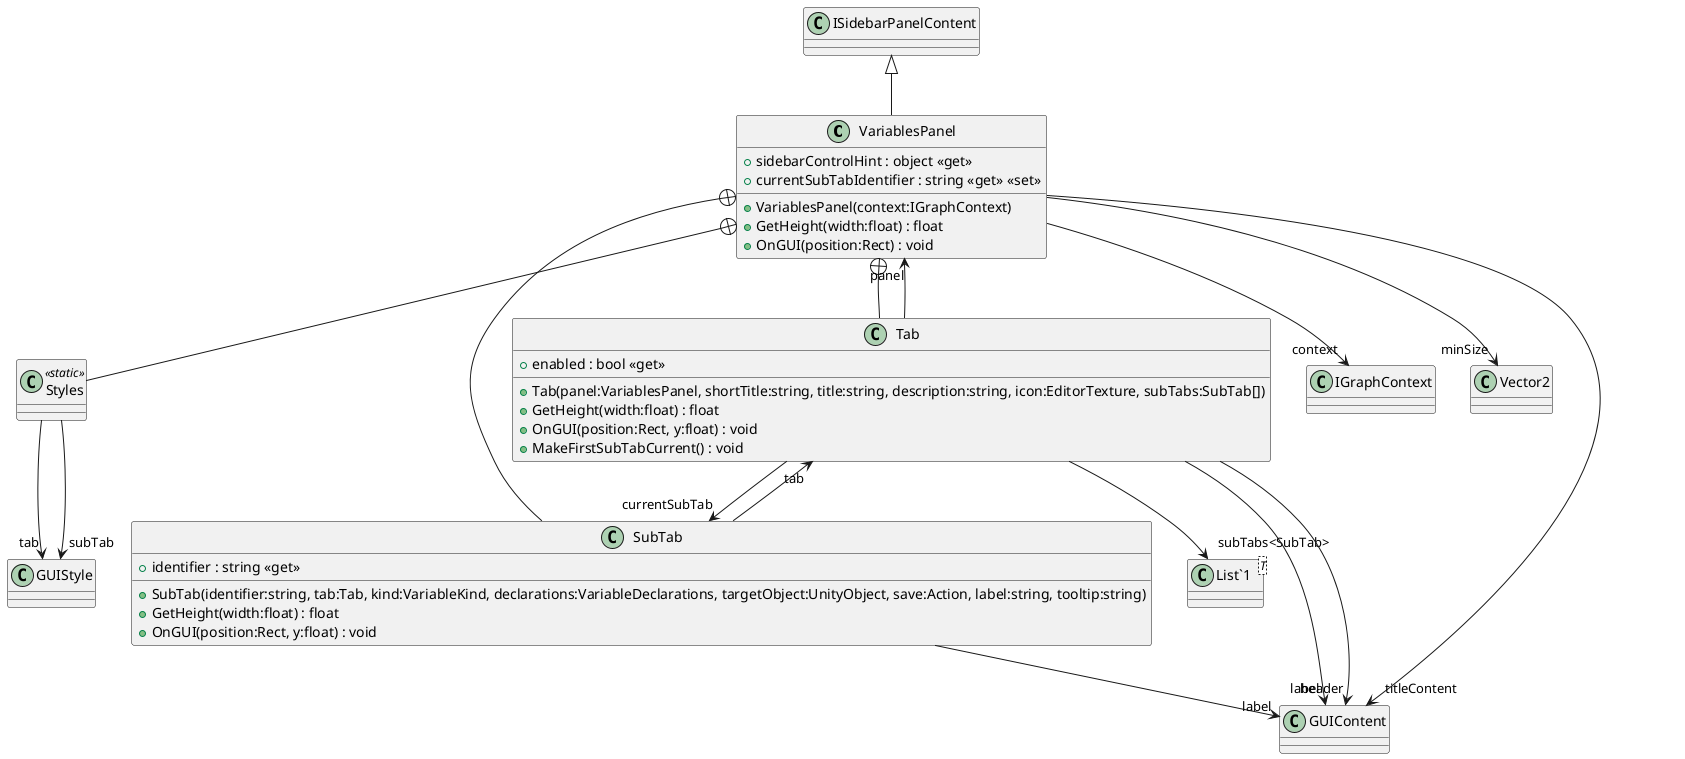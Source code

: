 @startuml
class VariablesPanel {
    + sidebarControlHint : object <<get>>
    + VariablesPanel(context:IGraphContext)
    + currentSubTabIdentifier : string <<get>> <<set>>
    + GetHeight(width:float) : float
    + OnGUI(position:Rect) : void
}
class Styles <<static>> {
}
class Tab {
    + Tab(panel:VariablesPanel, shortTitle:string, title:string, description:string, icon:EditorTexture, subTabs:SubTab[])
    + enabled : bool <<get>>
    + GetHeight(width:float) : float
    + OnGUI(position:Rect, y:float) : void
    + MakeFirstSubTabCurrent() : void
}
class SubTab {
    + SubTab(identifier:string, tab:Tab, kind:VariableKind, declarations:VariableDeclarations, targetObject:UnityObject, save:Action, label:string, tooltip:string)
    + identifier : string <<get>>
    + GetHeight(width:float) : float
    + OnGUI(position:Rect, y:float) : void
}
class "List`1"<T> {
}
ISidebarPanelContent <|-- VariablesPanel
VariablesPanel --> "context" IGraphContext
VariablesPanel --> "minSize" Vector2
VariablesPanel --> "titleContent" GUIContent
VariablesPanel +-- Styles
Styles --> "tab" GUIStyle
Styles --> "subTab" GUIStyle
VariablesPanel +-- Tab
Tab --> "panel" VariablesPanel
Tab --> "subTabs<SubTab>" "List`1"
Tab --> "currentSubTab" SubTab
Tab --> "label" GUIContent
Tab --> "header" GUIContent
VariablesPanel +-- SubTab
SubTab --> "tab" Tab
SubTab --> "label" GUIContent
@enduml
